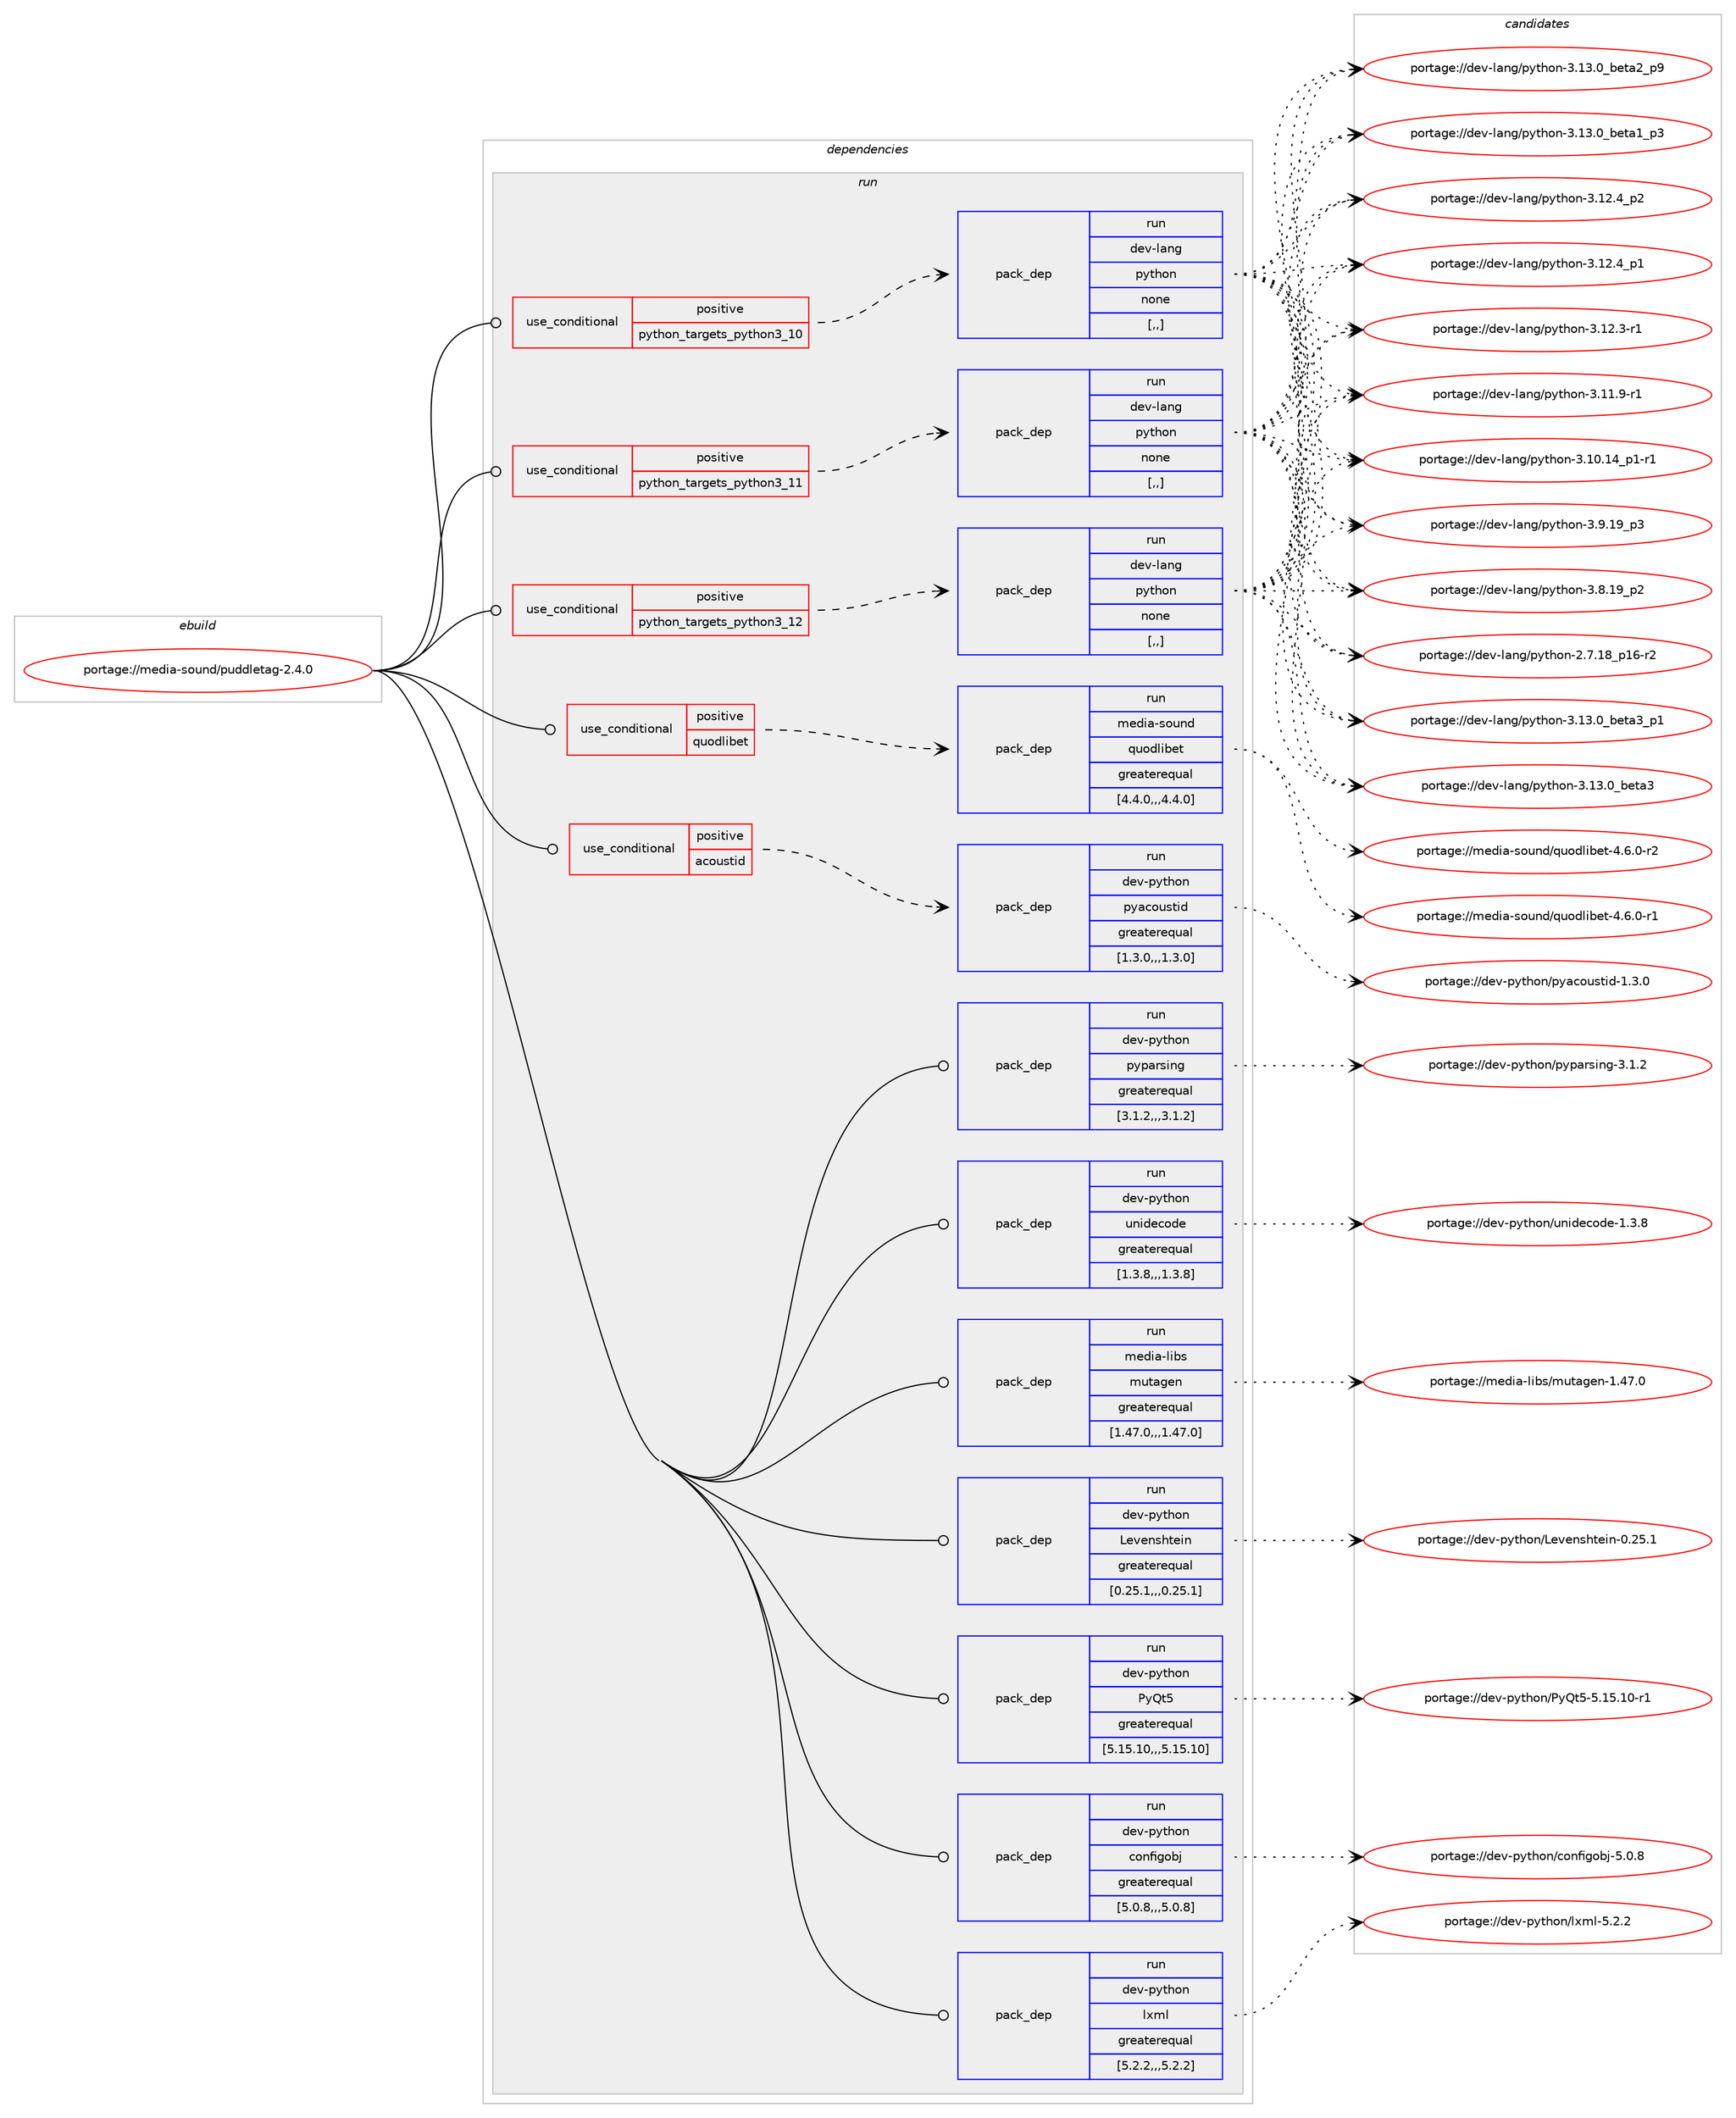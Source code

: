 digraph prolog {

# *************
# Graph options
# *************

newrank=true;
concentrate=true;
compound=true;
graph [rankdir=LR,fontname=Helvetica,fontsize=10,ranksep=1.5];#, ranksep=2.5, nodesep=0.2];
edge  [arrowhead=vee];
node  [fontname=Helvetica,fontsize=10];

# **********
# The ebuild
# **********

subgraph cluster_leftcol {
color=gray;
rank=same;
label=<<i>ebuild</i>>;
id [label="portage://media-sound/puddletag-2.4.0", color=red, width=4, href="../media-sound/puddletag-2.4.0.svg"];
}

# ****************
# The dependencies
# ****************

subgraph cluster_midcol {
color=gray;
label=<<i>dependencies</i>>;
subgraph cluster_compile {
fillcolor="#eeeeee";
style=filled;
label=<<i>compile</i>>;
}
subgraph cluster_compileandrun {
fillcolor="#eeeeee";
style=filled;
label=<<i>compile and run</i>>;
}
subgraph cluster_run {
fillcolor="#eeeeee";
style=filled;
label=<<i>run</i>>;
subgraph cond80270 {
dependency316780 [label=<<TABLE BORDER="0" CELLBORDER="1" CELLSPACING="0" CELLPADDING="4"><TR><TD ROWSPAN="3" CELLPADDING="10">use_conditional</TD></TR><TR><TD>positive</TD></TR><TR><TD>acoustid</TD></TR></TABLE>>, shape=none, color=red];
subgraph pack234042 {
dependency316781 [label=<<TABLE BORDER="0" CELLBORDER="1" CELLSPACING="0" CELLPADDING="4" WIDTH="220"><TR><TD ROWSPAN="6" CELLPADDING="30">pack_dep</TD></TR><TR><TD WIDTH="110">run</TD></TR><TR><TD>dev-python</TD></TR><TR><TD>pyacoustid</TD></TR><TR><TD>greaterequal</TD></TR><TR><TD>[1.3.0,,,1.3.0]</TD></TR></TABLE>>, shape=none, color=blue];
}
dependency316780:e -> dependency316781:w [weight=20,style="dashed",arrowhead="vee"];
}
id:e -> dependency316780:w [weight=20,style="solid",arrowhead="odot"];
subgraph cond80271 {
dependency316782 [label=<<TABLE BORDER="0" CELLBORDER="1" CELLSPACING="0" CELLPADDING="4"><TR><TD ROWSPAN="3" CELLPADDING="10">use_conditional</TD></TR><TR><TD>positive</TD></TR><TR><TD>python_targets_python3_10</TD></TR></TABLE>>, shape=none, color=red];
subgraph pack234043 {
dependency316783 [label=<<TABLE BORDER="0" CELLBORDER="1" CELLSPACING="0" CELLPADDING="4" WIDTH="220"><TR><TD ROWSPAN="6" CELLPADDING="30">pack_dep</TD></TR><TR><TD WIDTH="110">run</TD></TR><TR><TD>dev-lang</TD></TR><TR><TD>python</TD></TR><TR><TD>none</TD></TR><TR><TD>[,,]</TD></TR></TABLE>>, shape=none, color=blue];
}
dependency316782:e -> dependency316783:w [weight=20,style="dashed",arrowhead="vee"];
}
id:e -> dependency316782:w [weight=20,style="solid",arrowhead="odot"];
subgraph cond80272 {
dependency316784 [label=<<TABLE BORDER="0" CELLBORDER="1" CELLSPACING="0" CELLPADDING="4"><TR><TD ROWSPAN="3" CELLPADDING="10">use_conditional</TD></TR><TR><TD>positive</TD></TR><TR><TD>python_targets_python3_11</TD></TR></TABLE>>, shape=none, color=red];
subgraph pack234044 {
dependency316785 [label=<<TABLE BORDER="0" CELLBORDER="1" CELLSPACING="0" CELLPADDING="4" WIDTH="220"><TR><TD ROWSPAN="6" CELLPADDING="30">pack_dep</TD></TR><TR><TD WIDTH="110">run</TD></TR><TR><TD>dev-lang</TD></TR><TR><TD>python</TD></TR><TR><TD>none</TD></TR><TR><TD>[,,]</TD></TR></TABLE>>, shape=none, color=blue];
}
dependency316784:e -> dependency316785:w [weight=20,style="dashed",arrowhead="vee"];
}
id:e -> dependency316784:w [weight=20,style="solid",arrowhead="odot"];
subgraph cond80273 {
dependency316786 [label=<<TABLE BORDER="0" CELLBORDER="1" CELLSPACING="0" CELLPADDING="4"><TR><TD ROWSPAN="3" CELLPADDING="10">use_conditional</TD></TR><TR><TD>positive</TD></TR><TR><TD>python_targets_python3_12</TD></TR></TABLE>>, shape=none, color=red];
subgraph pack234045 {
dependency316787 [label=<<TABLE BORDER="0" CELLBORDER="1" CELLSPACING="0" CELLPADDING="4" WIDTH="220"><TR><TD ROWSPAN="6" CELLPADDING="30">pack_dep</TD></TR><TR><TD WIDTH="110">run</TD></TR><TR><TD>dev-lang</TD></TR><TR><TD>python</TD></TR><TR><TD>none</TD></TR><TR><TD>[,,]</TD></TR></TABLE>>, shape=none, color=blue];
}
dependency316786:e -> dependency316787:w [weight=20,style="dashed",arrowhead="vee"];
}
id:e -> dependency316786:w [weight=20,style="solid",arrowhead="odot"];
subgraph cond80274 {
dependency316788 [label=<<TABLE BORDER="0" CELLBORDER="1" CELLSPACING="0" CELLPADDING="4"><TR><TD ROWSPAN="3" CELLPADDING="10">use_conditional</TD></TR><TR><TD>positive</TD></TR><TR><TD>quodlibet</TD></TR></TABLE>>, shape=none, color=red];
subgraph pack234046 {
dependency316789 [label=<<TABLE BORDER="0" CELLBORDER="1" CELLSPACING="0" CELLPADDING="4" WIDTH="220"><TR><TD ROWSPAN="6" CELLPADDING="30">pack_dep</TD></TR><TR><TD WIDTH="110">run</TD></TR><TR><TD>media-sound</TD></TR><TR><TD>quodlibet</TD></TR><TR><TD>greaterequal</TD></TR><TR><TD>[4.4.0,,,4.4.0]</TD></TR></TABLE>>, shape=none, color=blue];
}
dependency316788:e -> dependency316789:w [weight=20,style="dashed",arrowhead="vee"];
}
id:e -> dependency316788:w [weight=20,style="solid",arrowhead="odot"];
subgraph pack234047 {
dependency316790 [label=<<TABLE BORDER="0" CELLBORDER="1" CELLSPACING="0" CELLPADDING="4" WIDTH="220"><TR><TD ROWSPAN="6" CELLPADDING="30">pack_dep</TD></TR><TR><TD WIDTH="110">run</TD></TR><TR><TD>dev-python</TD></TR><TR><TD>Levenshtein</TD></TR><TR><TD>greaterequal</TD></TR><TR><TD>[0.25.1,,,0.25.1]</TD></TR></TABLE>>, shape=none, color=blue];
}
id:e -> dependency316790:w [weight=20,style="solid",arrowhead="odot"];
subgraph pack234048 {
dependency316791 [label=<<TABLE BORDER="0" CELLBORDER="1" CELLSPACING="0" CELLPADDING="4" WIDTH="220"><TR><TD ROWSPAN="6" CELLPADDING="30">pack_dep</TD></TR><TR><TD WIDTH="110">run</TD></TR><TR><TD>dev-python</TD></TR><TR><TD>PyQt5</TD></TR><TR><TD>greaterequal</TD></TR><TR><TD>[5.15.10,,,5.15.10]</TD></TR></TABLE>>, shape=none, color=blue];
}
id:e -> dependency316791:w [weight=20,style="solid",arrowhead="odot"];
subgraph pack234049 {
dependency316792 [label=<<TABLE BORDER="0" CELLBORDER="1" CELLSPACING="0" CELLPADDING="4" WIDTH="220"><TR><TD ROWSPAN="6" CELLPADDING="30">pack_dep</TD></TR><TR><TD WIDTH="110">run</TD></TR><TR><TD>dev-python</TD></TR><TR><TD>configobj</TD></TR><TR><TD>greaterequal</TD></TR><TR><TD>[5.0.8,,,5.0.8]</TD></TR></TABLE>>, shape=none, color=blue];
}
id:e -> dependency316792:w [weight=20,style="solid",arrowhead="odot"];
subgraph pack234050 {
dependency316793 [label=<<TABLE BORDER="0" CELLBORDER="1" CELLSPACING="0" CELLPADDING="4" WIDTH="220"><TR><TD ROWSPAN="6" CELLPADDING="30">pack_dep</TD></TR><TR><TD WIDTH="110">run</TD></TR><TR><TD>dev-python</TD></TR><TR><TD>lxml</TD></TR><TR><TD>greaterequal</TD></TR><TR><TD>[5.2.2,,,5.2.2]</TD></TR></TABLE>>, shape=none, color=blue];
}
id:e -> dependency316793:w [weight=20,style="solid",arrowhead="odot"];
subgraph pack234051 {
dependency316794 [label=<<TABLE BORDER="0" CELLBORDER="1" CELLSPACING="0" CELLPADDING="4" WIDTH="220"><TR><TD ROWSPAN="6" CELLPADDING="30">pack_dep</TD></TR><TR><TD WIDTH="110">run</TD></TR><TR><TD>dev-python</TD></TR><TR><TD>pyparsing</TD></TR><TR><TD>greaterequal</TD></TR><TR><TD>[3.1.2,,,3.1.2]</TD></TR></TABLE>>, shape=none, color=blue];
}
id:e -> dependency316794:w [weight=20,style="solid",arrowhead="odot"];
subgraph pack234052 {
dependency316795 [label=<<TABLE BORDER="0" CELLBORDER="1" CELLSPACING="0" CELLPADDING="4" WIDTH="220"><TR><TD ROWSPAN="6" CELLPADDING="30">pack_dep</TD></TR><TR><TD WIDTH="110">run</TD></TR><TR><TD>dev-python</TD></TR><TR><TD>unidecode</TD></TR><TR><TD>greaterequal</TD></TR><TR><TD>[1.3.8,,,1.3.8]</TD></TR></TABLE>>, shape=none, color=blue];
}
id:e -> dependency316795:w [weight=20,style="solid",arrowhead="odot"];
subgraph pack234053 {
dependency316796 [label=<<TABLE BORDER="0" CELLBORDER="1" CELLSPACING="0" CELLPADDING="4" WIDTH="220"><TR><TD ROWSPAN="6" CELLPADDING="30">pack_dep</TD></TR><TR><TD WIDTH="110">run</TD></TR><TR><TD>media-libs</TD></TR><TR><TD>mutagen</TD></TR><TR><TD>greaterequal</TD></TR><TR><TD>[1.47.0,,,1.47.0]</TD></TR></TABLE>>, shape=none, color=blue];
}
id:e -> dependency316796:w [weight=20,style="solid",arrowhead="odot"];
}
}

# **************
# The candidates
# **************

subgraph cluster_choices {
rank=same;
color=gray;
label=<<i>candidates</i>>;

subgraph choice234042 {
color=black;
nodesep=1;
choice10010111845112121116104111110471121219799111117115116105100454946514648 [label="portage://dev-python/pyacoustid-1.3.0", color=red, width=4,href="../dev-python/pyacoustid-1.3.0.svg"];
dependency316781:e -> choice10010111845112121116104111110471121219799111117115116105100454946514648:w [style=dotted,weight="100"];
}
subgraph choice234043 {
color=black;
nodesep=1;
choice10010111845108971101034711212111610411111045514649514648959810111697519511249 [label="portage://dev-lang/python-3.13.0_beta3_p1", color=red, width=4,href="../dev-lang/python-3.13.0_beta3_p1.svg"];
choice1001011184510897110103471121211161041111104551464951464895981011169751 [label="portage://dev-lang/python-3.13.0_beta3", color=red, width=4,href="../dev-lang/python-3.13.0_beta3.svg"];
choice10010111845108971101034711212111610411111045514649514648959810111697509511257 [label="portage://dev-lang/python-3.13.0_beta2_p9", color=red, width=4,href="../dev-lang/python-3.13.0_beta2_p9.svg"];
choice10010111845108971101034711212111610411111045514649514648959810111697499511251 [label="portage://dev-lang/python-3.13.0_beta1_p3", color=red, width=4,href="../dev-lang/python-3.13.0_beta1_p3.svg"];
choice100101118451089711010347112121116104111110455146495046529511250 [label="portage://dev-lang/python-3.12.4_p2", color=red, width=4,href="../dev-lang/python-3.12.4_p2.svg"];
choice100101118451089711010347112121116104111110455146495046529511249 [label="portage://dev-lang/python-3.12.4_p1", color=red, width=4,href="../dev-lang/python-3.12.4_p1.svg"];
choice100101118451089711010347112121116104111110455146495046514511449 [label="portage://dev-lang/python-3.12.3-r1", color=red, width=4,href="../dev-lang/python-3.12.3-r1.svg"];
choice100101118451089711010347112121116104111110455146494946574511449 [label="portage://dev-lang/python-3.11.9-r1", color=red, width=4,href="../dev-lang/python-3.11.9-r1.svg"];
choice100101118451089711010347112121116104111110455146494846495295112494511449 [label="portage://dev-lang/python-3.10.14_p1-r1", color=red, width=4,href="../dev-lang/python-3.10.14_p1-r1.svg"];
choice100101118451089711010347112121116104111110455146574649579511251 [label="portage://dev-lang/python-3.9.19_p3", color=red, width=4,href="../dev-lang/python-3.9.19_p3.svg"];
choice100101118451089711010347112121116104111110455146564649579511250 [label="portage://dev-lang/python-3.8.19_p2", color=red, width=4,href="../dev-lang/python-3.8.19_p2.svg"];
choice100101118451089711010347112121116104111110455046554649569511249544511450 [label="portage://dev-lang/python-2.7.18_p16-r2", color=red, width=4,href="../dev-lang/python-2.7.18_p16-r2.svg"];
dependency316783:e -> choice10010111845108971101034711212111610411111045514649514648959810111697519511249:w [style=dotted,weight="100"];
dependency316783:e -> choice1001011184510897110103471121211161041111104551464951464895981011169751:w [style=dotted,weight="100"];
dependency316783:e -> choice10010111845108971101034711212111610411111045514649514648959810111697509511257:w [style=dotted,weight="100"];
dependency316783:e -> choice10010111845108971101034711212111610411111045514649514648959810111697499511251:w [style=dotted,weight="100"];
dependency316783:e -> choice100101118451089711010347112121116104111110455146495046529511250:w [style=dotted,weight="100"];
dependency316783:e -> choice100101118451089711010347112121116104111110455146495046529511249:w [style=dotted,weight="100"];
dependency316783:e -> choice100101118451089711010347112121116104111110455146495046514511449:w [style=dotted,weight="100"];
dependency316783:e -> choice100101118451089711010347112121116104111110455146494946574511449:w [style=dotted,weight="100"];
dependency316783:e -> choice100101118451089711010347112121116104111110455146494846495295112494511449:w [style=dotted,weight="100"];
dependency316783:e -> choice100101118451089711010347112121116104111110455146574649579511251:w [style=dotted,weight="100"];
dependency316783:e -> choice100101118451089711010347112121116104111110455146564649579511250:w [style=dotted,weight="100"];
dependency316783:e -> choice100101118451089711010347112121116104111110455046554649569511249544511450:w [style=dotted,weight="100"];
}
subgraph choice234044 {
color=black;
nodesep=1;
choice10010111845108971101034711212111610411111045514649514648959810111697519511249 [label="portage://dev-lang/python-3.13.0_beta3_p1", color=red, width=4,href="../dev-lang/python-3.13.0_beta3_p1.svg"];
choice1001011184510897110103471121211161041111104551464951464895981011169751 [label="portage://dev-lang/python-3.13.0_beta3", color=red, width=4,href="../dev-lang/python-3.13.0_beta3.svg"];
choice10010111845108971101034711212111610411111045514649514648959810111697509511257 [label="portage://dev-lang/python-3.13.0_beta2_p9", color=red, width=4,href="../dev-lang/python-3.13.0_beta2_p9.svg"];
choice10010111845108971101034711212111610411111045514649514648959810111697499511251 [label="portage://dev-lang/python-3.13.0_beta1_p3", color=red, width=4,href="../dev-lang/python-3.13.0_beta1_p3.svg"];
choice100101118451089711010347112121116104111110455146495046529511250 [label="portage://dev-lang/python-3.12.4_p2", color=red, width=4,href="../dev-lang/python-3.12.4_p2.svg"];
choice100101118451089711010347112121116104111110455146495046529511249 [label="portage://dev-lang/python-3.12.4_p1", color=red, width=4,href="../dev-lang/python-3.12.4_p1.svg"];
choice100101118451089711010347112121116104111110455146495046514511449 [label="portage://dev-lang/python-3.12.3-r1", color=red, width=4,href="../dev-lang/python-3.12.3-r1.svg"];
choice100101118451089711010347112121116104111110455146494946574511449 [label="portage://dev-lang/python-3.11.9-r1", color=red, width=4,href="../dev-lang/python-3.11.9-r1.svg"];
choice100101118451089711010347112121116104111110455146494846495295112494511449 [label="portage://dev-lang/python-3.10.14_p1-r1", color=red, width=4,href="../dev-lang/python-3.10.14_p1-r1.svg"];
choice100101118451089711010347112121116104111110455146574649579511251 [label="portage://dev-lang/python-3.9.19_p3", color=red, width=4,href="../dev-lang/python-3.9.19_p3.svg"];
choice100101118451089711010347112121116104111110455146564649579511250 [label="portage://dev-lang/python-3.8.19_p2", color=red, width=4,href="../dev-lang/python-3.8.19_p2.svg"];
choice100101118451089711010347112121116104111110455046554649569511249544511450 [label="portage://dev-lang/python-2.7.18_p16-r2", color=red, width=4,href="../dev-lang/python-2.7.18_p16-r2.svg"];
dependency316785:e -> choice10010111845108971101034711212111610411111045514649514648959810111697519511249:w [style=dotted,weight="100"];
dependency316785:e -> choice1001011184510897110103471121211161041111104551464951464895981011169751:w [style=dotted,weight="100"];
dependency316785:e -> choice10010111845108971101034711212111610411111045514649514648959810111697509511257:w [style=dotted,weight="100"];
dependency316785:e -> choice10010111845108971101034711212111610411111045514649514648959810111697499511251:w [style=dotted,weight="100"];
dependency316785:e -> choice100101118451089711010347112121116104111110455146495046529511250:w [style=dotted,weight="100"];
dependency316785:e -> choice100101118451089711010347112121116104111110455146495046529511249:w [style=dotted,weight="100"];
dependency316785:e -> choice100101118451089711010347112121116104111110455146495046514511449:w [style=dotted,weight="100"];
dependency316785:e -> choice100101118451089711010347112121116104111110455146494946574511449:w [style=dotted,weight="100"];
dependency316785:e -> choice100101118451089711010347112121116104111110455146494846495295112494511449:w [style=dotted,weight="100"];
dependency316785:e -> choice100101118451089711010347112121116104111110455146574649579511251:w [style=dotted,weight="100"];
dependency316785:e -> choice100101118451089711010347112121116104111110455146564649579511250:w [style=dotted,weight="100"];
dependency316785:e -> choice100101118451089711010347112121116104111110455046554649569511249544511450:w [style=dotted,weight="100"];
}
subgraph choice234045 {
color=black;
nodesep=1;
choice10010111845108971101034711212111610411111045514649514648959810111697519511249 [label="portage://dev-lang/python-3.13.0_beta3_p1", color=red, width=4,href="../dev-lang/python-3.13.0_beta3_p1.svg"];
choice1001011184510897110103471121211161041111104551464951464895981011169751 [label="portage://dev-lang/python-3.13.0_beta3", color=red, width=4,href="../dev-lang/python-3.13.0_beta3.svg"];
choice10010111845108971101034711212111610411111045514649514648959810111697509511257 [label="portage://dev-lang/python-3.13.0_beta2_p9", color=red, width=4,href="../dev-lang/python-3.13.0_beta2_p9.svg"];
choice10010111845108971101034711212111610411111045514649514648959810111697499511251 [label="portage://dev-lang/python-3.13.0_beta1_p3", color=red, width=4,href="../dev-lang/python-3.13.0_beta1_p3.svg"];
choice100101118451089711010347112121116104111110455146495046529511250 [label="portage://dev-lang/python-3.12.4_p2", color=red, width=4,href="../dev-lang/python-3.12.4_p2.svg"];
choice100101118451089711010347112121116104111110455146495046529511249 [label="portage://dev-lang/python-3.12.4_p1", color=red, width=4,href="../dev-lang/python-3.12.4_p1.svg"];
choice100101118451089711010347112121116104111110455146495046514511449 [label="portage://dev-lang/python-3.12.3-r1", color=red, width=4,href="../dev-lang/python-3.12.3-r1.svg"];
choice100101118451089711010347112121116104111110455146494946574511449 [label="portage://dev-lang/python-3.11.9-r1", color=red, width=4,href="../dev-lang/python-3.11.9-r1.svg"];
choice100101118451089711010347112121116104111110455146494846495295112494511449 [label="portage://dev-lang/python-3.10.14_p1-r1", color=red, width=4,href="../dev-lang/python-3.10.14_p1-r1.svg"];
choice100101118451089711010347112121116104111110455146574649579511251 [label="portage://dev-lang/python-3.9.19_p3", color=red, width=4,href="../dev-lang/python-3.9.19_p3.svg"];
choice100101118451089711010347112121116104111110455146564649579511250 [label="portage://dev-lang/python-3.8.19_p2", color=red, width=4,href="../dev-lang/python-3.8.19_p2.svg"];
choice100101118451089711010347112121116104111110455046554649569511249544511450 [label="portage://dev-lang/python-2.7.18_p16-r2", color=red, width=4,href="../dev-lang/python-2.7.18_p16-r2.svg"];
dependency316787:e -> choice10010111845108971101034711212111610411111045514649514648959810111697519511249:w [style=dotted,weight="100"];
dependency316787:e -> choice1001011184510897110103471121211161041111104551464951464895981011169751:w [style=dotted,weight="100"];
dependency316787:e -> choice10010111845108971101034711212111610411111045514649514648959810111697509511257:w [style=dotted,weight="100"];
dependency316787:e -> choice10010111845108971101034711212111610411111045514649514648959810111697499511251:w [style=dotted,weight="100"];
dependency316787:e -> choice100101118451089711010347112121116104111110455146495046529511250:w [style=dotted,weight="100"];
dependency316787:e -> choice100101118451089711010347112121116104111110455146495046529511249:w [style=dotted,weight="100"];
dependency316787:e -> choice100101118451089711010347112121116104111110455146495046514511449:w [style=dotted,weight="100"];
dependency316787:e -> choice100101118451089711010347112121116104111110455146494946574511449:w [style=dotted,weight="100"];
dependency316787:e -> choice100101118451089711010347112121116104111110455146494846495295112494511449:w [style=dotted,weight="100"];
dependency316787:e -> choice100101118451089711010347112121116104111110455146574649579511251:w [style=dotted,weight="100"];
dependency316787:e -> choice100101118451089711010347112121116104111110455146564649579511250:w [style=dotted,weight="100"];
dependency316787:e -> choice100101118451089711010347112121116104111110455046554649569511249544511450:w [style=dotted,weight="100"];
}
subgraph choice234046 {
color=black;
nodesep=1;
choice109101100105974511511111711010047113117111100108105981011164552465446484511450 [label="portage://media-sound/quodlibet-4.6.0-r2", color=red, width=4,href="../media-sound/quodlibet-4.6.0-r2.svg"];
choice109101100105974511511111711010047113117111100108105981011164552465446484511449 [label="portage://media-sound/quodlibet-4.6.0-r1", color=red, width=4,href="../media-sound/quodlibet-4.6.0-r1.svg"];
dependency316789:e -> choice109101100105974511511111711010047113117111100108105981011164552465446484511450:w [style=dotted,weight="100"];
dependency316789:e -> choice109101100105974511511111711010047113117111100108105981011164552465446484511449:w [style=dotted,weight="100"];
}
subgraph choice234047 {
color=black;
nodesep=1;
choice10010111845112121116104111110477610111810111011510411610110511045484650534649 [label="portage://dev-python/Levenshtein-0.25.1", color=red, width=4,href="../dev-python/Levenshtein-0.25.1.svg"];
dependency316790:e -> choice10010111845112121116104111110477610111810111011510411610110511045484650534649:w [style=dotted,weight="100"];
}
subgraph choice234048 {
color=black;
nodesep=1;
choice100101118451121211161041111104780121811165345534649534649484511449 [label="portage://dev-python/PyQt5-5.15.10-r1", color=red, width=4,href="../dev-python/PyQt5-5.15.10-r1.svg"];
dependency316791:e -> choice100101118451121211161041111104780121811165345534649534649484511449:w [style=dotted,weight="100"];
}
subgraph choice234049 {
color=black;
nodesep=1;
choice10010111845112121116104111110479911111010210510311198106455346484656 [label="portage://dev-python/configobj-5.0.8", color=red, width=4,href="../dev-python/configobj-5.0.8.svg"];
dependency316792:e -> choice10010111845112121116104111110479911111010210510311198106455346484656:w [style=dotted,weight="100"];
}
subgraph choice234050 {
color=black;
nodesep=1;
choice1001011184511212111610411111047108120109108455346504650 [label="portage://dev-python/lxml-5.2.2", color=red, width=4,href="../dev-python/lxml-5.2.2.svg"];
dependency316793:e -> choice1001011184511212111610411111047108120109108455346504650:w [style=dotted,weight="100"];
}
subgraph choice234051 {
color=black;
nodesep=1;
choice100101118451121211161041111104711212111297114115105110103455146494650 [label="portage://dev-python/pyparsing-3.1.2", color=red, width=4,href="../dev-python/pyparsing-3.1.2.svg"];
dependency316794:e -> choice100101118451121211161041111104711212111297114115105110103455146494650:w [style=dotted,weight="100"];
}
subgraph choice234052 {
color=black;
nodesep=1;
choice100101118451121211161041111104711711010510010199111100101454946514656 [label="portage://dev-python/unidecode-1.3.8", color=red, width=4,href="../dev-python/unidecode-1.3.8.svg"];
dependency316795:e -> choice100101118451121211161041111104711711010510010199111100101454946514656:w [style=dotted,weight="100"];
}
subgraph choice234053 {
color=black;
nodesep=1;
choice109101100105974510810598115471091171169710310111045494652554648 [label="portage://media-libs/mutagen-1.47.0", color=red, width=4,href="../media-libs/mutagen-1.47.0.svg"];
dependency316796:e -> choice109101100105974510810598115471091171169710310111045494652554648:w [style=dotted,weight="100"];
}
}

}
